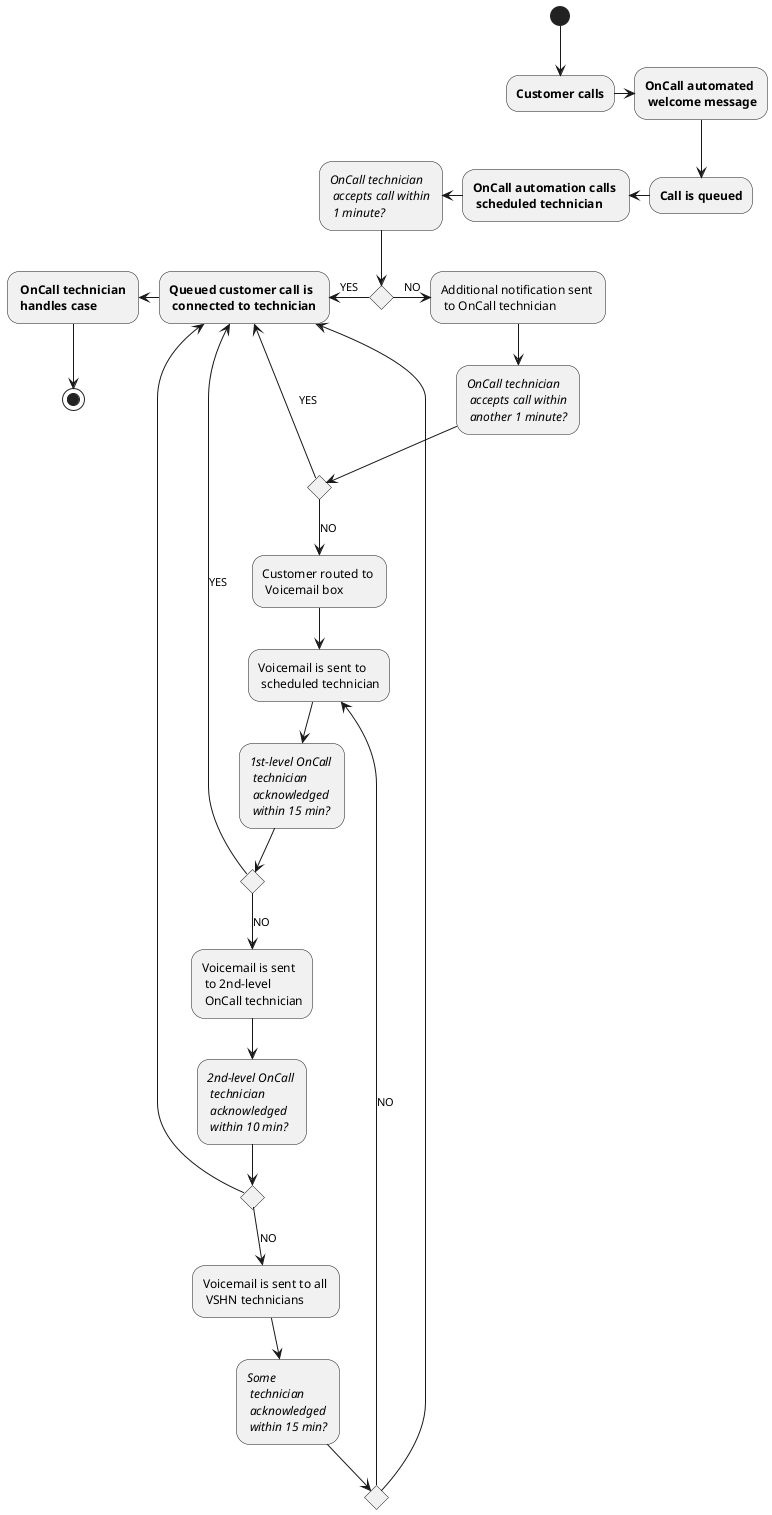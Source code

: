 @startuml
' !include conf.plantuml

(*) --> "**Customer calls**"
-right-> "**OnCall automated** \n **welcome message**"
--> "**Call is queued**"
-left-> "**OnCall automation calls** \n **scheduled technician**"
-left-> "//OnCall technician// \n //accepts call within// \n //1 minute?//"
if "" then
  -left-> [YES] "**Queued customer call is** \n **connected to technician** " as done
  -left-> " **OnCall technician** \n **handles case**"
  --> (*)
else
  -right-> [NO] "Additional notification sent \n to OnCall technician"
  -down-> "//OnCall technician// \n //accepts call within// \n //another 1 minute?//"
  if "" then
    --> [YES] done
  else
    --> [NO] "Customer routed to \n Voicemail box"
    --> "Voicemail is sent to \n scheduled technician" as voicemail
    --> "//1st-level OnCall// \n //technician// \n //acknowledged// \n //within 15 min?//"
    if "" then
      --> [YES] done
    else
      --> [NO] "Voicemail is sent \n to 2nd-level \n OnCall technician"
      --> "//2nd-level OnCall// \n //technician// \n //acknowledged// \n //within 10 min?//"
      if "" then
        --> done
      else
        --> [NO] "Voicemail is sent to all \n VSHN technicians"
        --> "//Some// \n //technician// \n //acknowledged// \n //within 15 min?//"
        if "" then
          --> done
        else
          --> [NO] voicemail
        endif
      endif
    endif
  endif
endif

@enduml
